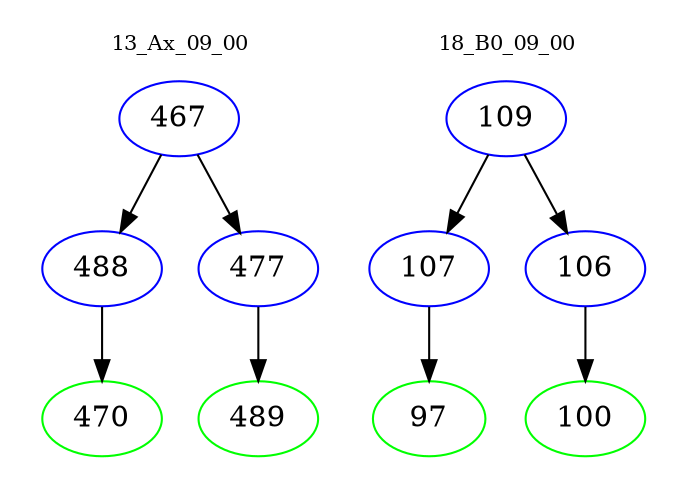 digraph{
subgraph cluster_0 {
color = white
label = "13_Ax_09_00";
fontsize=10;
T0_467 [label="467", color="blue"]
T0_467 -> T0_488 [color="black"]
T0_488 [label="488", color="blue"]
T0_488 -> T0_470 [color="black"]
T0_470 [label="470", color="green"]
T0_467 -> T0_477 [color="black"]
T0_477 [label="477", color="blue"]
T0_477 -> T0_489 [color="black"]
T0_489 [label="489", color="green"]
}
subgraph cluster_1 {
color = white
label = "18_B0_09_00";
fontsize=10;
T1_109 [label="109", color="blue"]
T1_109 -> T1_107 [color="black"]
T1_107 [label="107", color="blue"]
T1_107 -> T1_97 [color="black"]
T1_97 [label="97", color="green"]
T1_109 -> T1_106 [color="black"]
T1_106 [label="106", color="blue"]
T1_106 -> T1_100 [color="black"]
T1_100 [label="100", color="green"]
}
}
